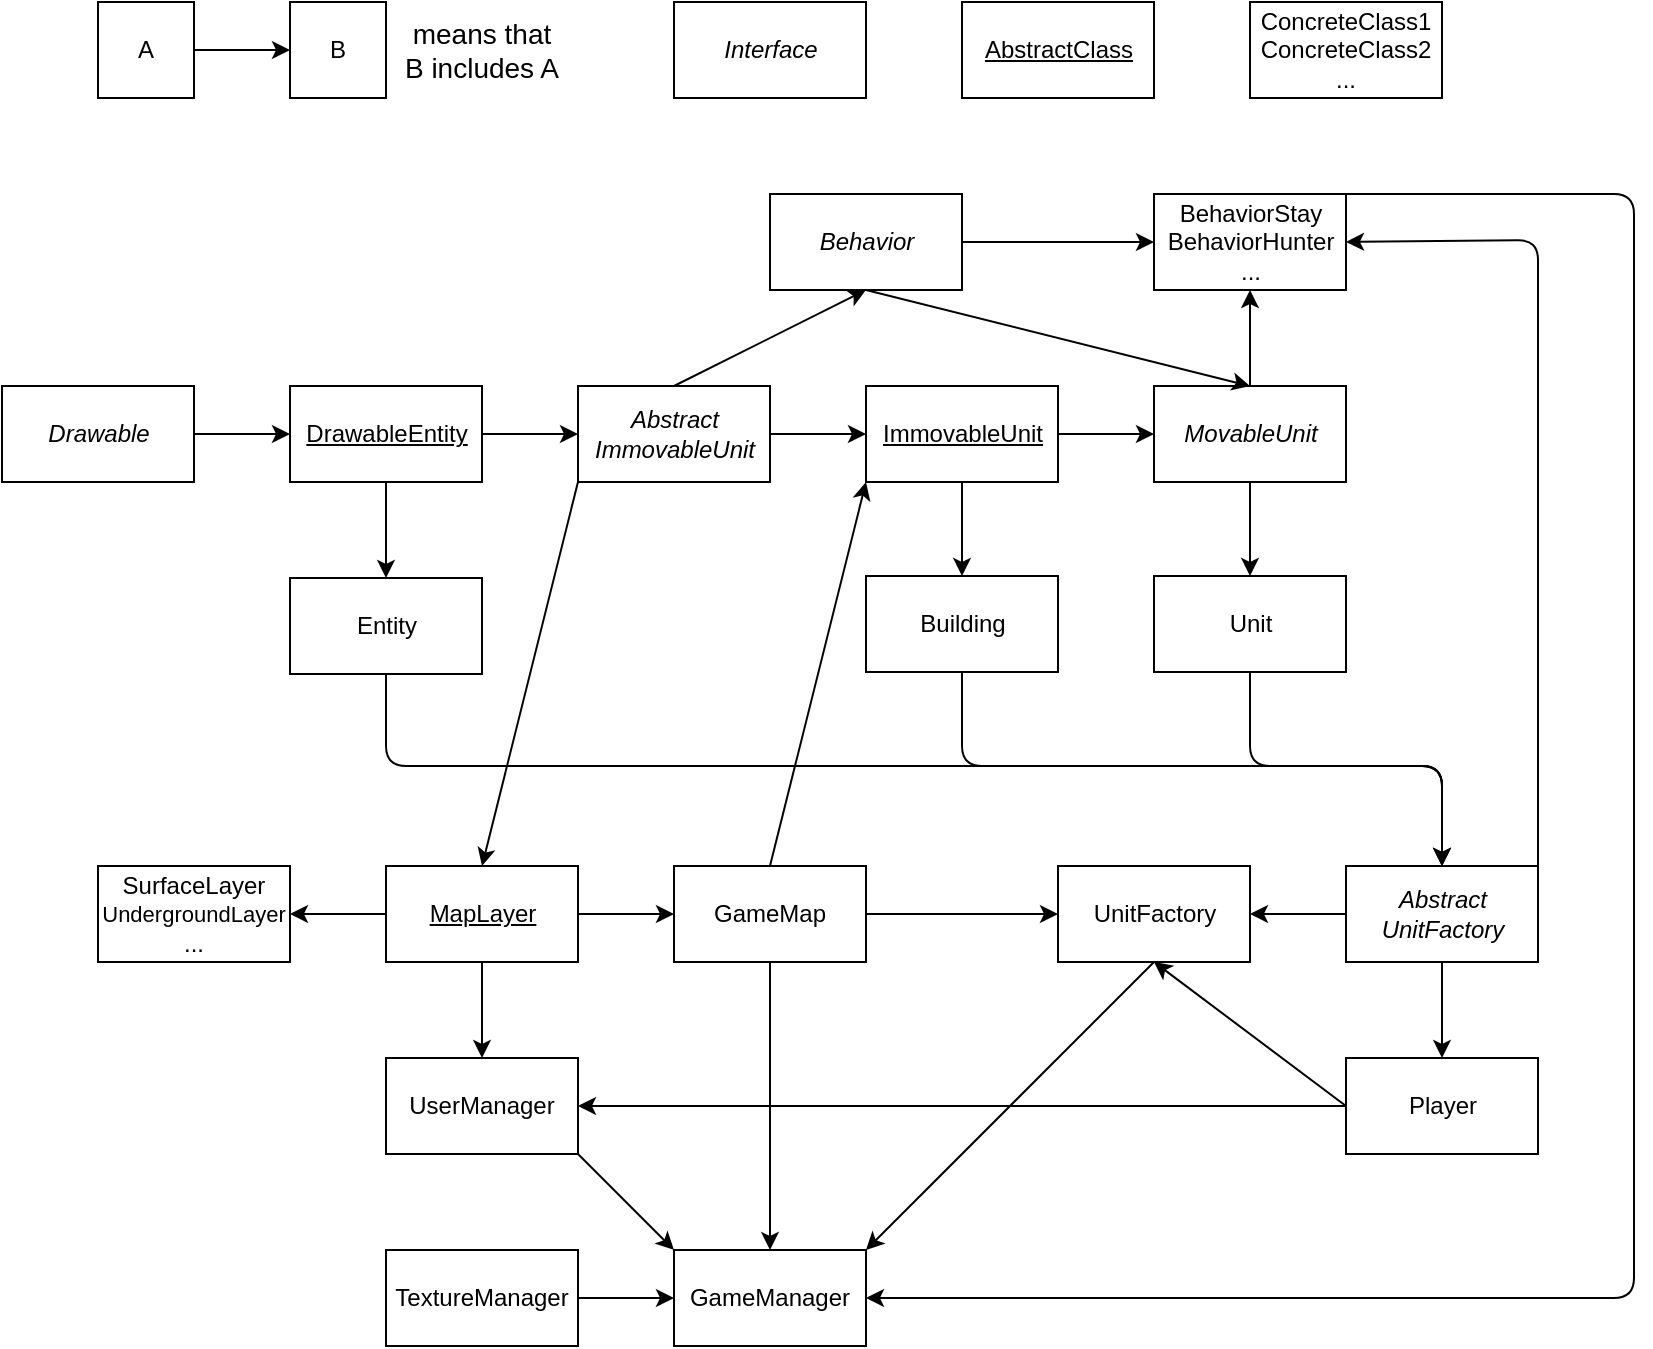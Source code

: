 <mxfile version="13.9.9" type="device"><diagram id="18duZkhzAX0Ac4GkVmNF" name="Page-1"><mxGraphModel dx="1024" dy="592" grid="1" gridSize="12" guides="1" tooltips="1" connect="1" arrows="1" fold="1" page="1" pageScale="1" pageWidth="827" pageHeight="1169" background="none" math="0" shadow="0"><root><mxCell id="0"/><mxCell id="1" parent="0"/><mxCell id="p9-PWICYN6mmFjyxCBB2-7" value="Player" style="html=1;" parent="1" vertex="1"><mxGeometry x="672" y="576" width="96" height="48" as="geometry"/></mxCell><mxCell id="p9-PWICYN6mmFjyxCBB2-9" value="&lt;u&gt;MapLayer&lt;/u&gt;" style="html=1;" parent="1" vertex="1"><mxGeometry x="192" y="480" width="96" height="48" as="geometry"/></mxCell><mxCell id="p9-PWICYN6mmFjyxCBB2-10" value="UnitFactory" style="html=1;rotation=0;" parent="1" vertex="1"><mxGeometry x="528" y="480" width="96" height="48" as="geometry"/></mxCell><mxCell id="p9-PWICYN6mmFjyxCBB2-11" value="Abstract&lt;br&gt;UnitFactory" style="html=1;fontStyle=2" parent="1" vertex="1"><mxGeometry x="672" y="480" width="96" height="48" as="geometry"/></mxCell><mxCell id="p9-PWICYN6mmFjyxCBB2-12" value="BehaviorStay&lt;br&gt;BehaviorHunter&lt;br&gt;..." style="html=1;" parent="1" vertex="1"><mxGeometry x="576" y="144" width="96" height="48" as="geometry"/></mxCell><mxCell id="p9-PWICYN6mmFjyxCBB2-13" value="&lt;i&gt;Behavior&lt;/i&gt;" style="html=1;" parent="1" vertex="1"><mxGeometry x="384" y="144" width="96" height="48" as="geometry"/></mxCell><mxCell id="p9-PWICYN6mmFjyxCBB2-14" value="Entity" style="html=1;" parent="1" vertex="1"><mxGeometry x="144" y="336" width="96" height="48" as="geometry"/></mxCell><mxCell id="p9-PWICYN6mmFjyxCBB2-15" value="Building" style="html=1;" parent="1" vertex="1"><mxGeometry x="432" y="335" width="96" height="48" as="geometry"/></mxCell><mxCell id="p9-PWICYN6mmFjyxCBB2-16" value="Unit" style="html=1;" parent="1" vertex="1"><mxGeometry x="576" y="335" width="96" height="48" as="geometry"/></mxCell><mxCell id="p9-PWICYN6mmFjyxCBB2-17" value="&lt;i&gt;MovableUnit&lt;/i&gt;" style="html=1;" parent="1" vertex="1"><mxGeometry x="576" y="240" width="96" height="48" as="geometry"/></mxCell><mxCell id="p9-PWICYN6mmFjyxCBB2-18" value="&lt;u&gt;ImmovableUnit&lt;/u&gt;" style="html=1;" parent="1" vertex="1"><mxGeometry x="432" y="240" width="96" height="48" as="geometry"/></mxCell><mxCell id="p9-PWICYN6mmFjyxCBB2-19" value="&lt;i&gt;Abstract&lt;br&gt;ImmovableUnit&lt;/i&gt;" style="html=1;" parent="1" vertex="1"><mxGeometry x="288" y="240" width="96" height="48" as="geometry"/></mxCell><mxCell id="p9-PWICYN6mmFjyxCBB2-20" value="&lt;u&gt;DrawableEntity&lt;/u&gt;" style="html=1;" parent="1" vertex="1"><mxGeometry x="144" y="240" width="96" height="48" as="geometry"/></mxCell><mxCell id="p9-PWICYN6mmFjyxCBB2-21" value="&lt;i&gt;Drawable&lt;/i&gt;" style="html=1;" parent="1" vertex="1"><mxGeometry y="240" width="96" height="48" as="geometry"/></mxCell><mxCell id="p9-PWICYN6mmFjyxCBB2-22" value="" style="endArrow=classic;html=1;exitX=1;exitY=0.5;exitDx=0;exitDy=0;entryX=0;entryY=0.5;entryDx=0;entryDy=0;" parent="1" source="p9-PWICYN6mmFjyxCBB2-21" target="p9-PWICYN6mmFjyxCBB2-20" edge="1"><mxGeometry width="50" height="50" relative="1" as="geometry"><mxPoint x="492" y="216" as="sourcePoint"/><mxPoint x="542" y="166" as="targetPoint"/></mxGeometry></mxCell><mxCell id="p9-PWICYN6mmFjyxCBB2-25" value="" style="endArrow=classic;html=1;exitX=1;exitY=0.5;exitDx=0;exitDy=0;entryX=0;entryY=0.5;entryDx=0;entryDy=0;" parent="1" source="p9-PWICYN6mmFjyxCBB2-20" target="p9-PWICYN6mmFjyxCBB2-19" edge="1"><mxGeometry width="50" height="50" relative="1" as="geometry"><mxPoint x="492" y="216" as="sourcePoint"/><mxPoint x="542" y="166" as="targetPoint"/></mxGeometry></mxCell><mxCell id="p9-PWICYN6mmFjyxCBB2-26" value="" style="endArrow=classic;html=1;exitX=1;exitY=0.5;exitDx=0;exitDy=0;entryX=0;entryY=0.5;entryDx=0;entryDy=0;" parent="1" source="p9-PWICYN6mmFjyxCBB2-19" target="p9-PWICYN6mmFjyxCBB2-18" edge="1"><mxGeometry width="50" height="50" relative="1" as="geometry"><mxPoint x="492" y="216" as="sourcePoint"/><mxPoint x="542" y="166" as="targetPoint"/></mxGeometry></mxCell><mxCell id="p9-PWICYN6mmFjyxCBB2-27" value="" style="endArrow=classic;html=1;exitX=1;exitY=0.5;exitDx=0;exitDy=0;entryX=0;entryY=0.5;entryDx=0;entryDy=0;" parent="1" source="p9-PWICYN6mmFjyxCBB2-18" target="p9-PWICYN6mmFjyxCBB2-17" edge="1"><mxGeometry width="50" height="50" relative="1" as="geometry"><mxPoint x="492" y="216" as="sourcePoint"/><mxPoint x="542" y="166" as="targetPoint"/></mxGeometry></mxCell><mxCell id="p9-PWICYN6mmFjyxCBB2-28" value="" style="endArrow=classic;html=1;exitX=0.5;exitY=1;exitDx=0;exitDy=0;entryX=0.5;entryY=0;entryDx=0;entryDy=0;" parent="1" source="p9-PWICYN6mmFjyxCBB2-17" target="p9-PWICYN6mmFjyxCBB2-16" edge="1"><mxGeometry width="50" height="50" relative="1" as="geometry"><mxPoint x="492" y="216" as="sourcePoint"/><mxPoint x="542" y="166" as="targetPoint"/></mxGeometry></mxCell><mxCell id="p9-PWICYN6mmFjyxCBB2-29" value="" style="endArrow=classic;html=1;exitX=0.5;exitY=1;exitDx=0;exitDy=0;entryX=0.5;entryY=0;entryDx=0;entryDy=0;" parent="1" source="p9-PWICYN6mmFjyxCBB2-20" target="p9-PWICYN6mmFjyxCBB2-14" edge="1"><mxGeometry width="50" height="50" relative="1" as="geometry"><mxPoint x="492" y="324" as="sourcePoint"/><mxPoint x="542" y="274" as="targetPoint"/></mxGeometry></mxCell><mxCell id="p9-PWICYN6mmFjyxCBB2-30" value="" style="endArrow=classic;html=1;exitX=0.5;exitY=1;exitDx=0;exitDy=0;entryX=0.5;entryY=0;entryDx=0;entryDy=0;" parent="1" source="p9-PWICYN6mmFjyxCBB2-18" target="p9-PWICYN6mmFjyxCBB2-15" edge="1"><mxGeometry width="50" height="50" relative="1" as="geometry"><mxPoint x="492" y="324" as="sourcePoint"/><mxPoint x="542" y="274" as="targetPoint"/></mxGeometry></mxCell><mxCell id="p9-PWICYN6mmFjyxCBB2-31" value="" style="endArrow=classic;html=1;exitX=0.5;exitY=0;exitDx=0;exitDy=0;entryX=0.5;entryY=1;entryDx=0;entryDy=0;" parent="1" source="p9-PWICYN6mmFjyxCBB2-19" target="p9-PWICYN6mmFjyxCBB2-13" edge="1"><mxGeometry width="50" height="50" relative="1" as="geometry"><mxPoint x="516" y="216" as="sourcePoint"/><mxPoint x="566" y="166" as="targetPoint"/></mxGeometry></mxCell><mxCell id="p9-PWICYN6mmFjyxCBB2-32" value="" style="endArrow=classic;html=1;exitX=1;exitY=0.5;exitDx=0;exitDy=0;entryX=0;entryY=0.5;entryDx=0;entryDy=0;" parent="1" source="p9-PWICYN6mmFjyxCBB2-13" target="p9-PWICYN6mmFjyxCBB2-12" edge="1"><mxGeometry width="50" height="50" relative="1" as="geometry"><mxPoint x="516" y="216" as="sourcePoint"/><mxPoint x="566" y="166" as="targetPoint"/></mxGeometry></mxCell><mxCell id="p9-PWICYN6mmFjyxCBB2-38" value="" style="endArrow=classic;html=1;entryX=1;entryY=0.5;entryDx=0;entryDy=0;exitX=0;exitY=0.5;exitDx=0;exitDy=0;" parent="1" source="p9-PWICYN6mmFjyxCBB2-11" target="p9-PWICYN6mmFjyxCBB2-10" edge="1"><mxGeometry width="50" height="50" relative="1" as="geometry"><mxPoint x="636" y="492" as="sourcePoint"/><mxPoint x="720" y="574" as="targetPoint"/></mxGeometry></mxCell><mxCell id="p9-PWICYN6mmFjyxCBB2-41" value="" style="endArrow=classic;html=1;exitX=0.5;exitY=0;exitDx=0;exitDy=0;entryX=0.5;entryY=1;entryDx=0;entryDy=0;" parent="1" source="p9-PWICYN6mmFjyxCBB2-17" target="p9-PWICYN6mmFjyxCBB2-12" edge="1"><mxGeometry width="50" height="50" relative="1" as="geometry"><mxPoint x="360" y="312" as="sourcePoint"/><mxPoint x="588" y="226" as="targetPoint"/></mxGeometry></mxCell><mxCell id="p9-PWICYN6mmFjyxCBB2-45" value="" style="endArrow=classic;html=1;exitX=0.5;exitY=1;exitDx=0;exitDy=0;entryX=0.5;entryY=0;entryDx=0;entryDy=0;" parent="1" source="p9-PWICYN6mmFjyxCBB2-11" target="p9-PWICYN6mmFjyxCBB2-7" edge="1"><mxGeometry width="50" height="50" relative="1" as="geometry"><mxPoint x="360" y="312" as="sourcePoint"/><mxPoint x="576" y="574" as="targetPoint"/></mxGeometry></mxCell><mxCell id="p9-PWICYN6mmFjyxCBB2-46" value="" style="endArrow=classic;html=1;exitX=0;exitY=0.5;exitDx=0;exitDy=0;entryX=0.5;entryY=1;entryDx=0;entryDy=0;" parent="1" source="p9-PWICYN6mmFjyxCBB2-7" target="p9-PWICYN6mmFjyxCBB2-10" edge="1"><mxGeometry width="50" height="50" relative="1" as="geometry"><mxPoint x="624" y="696" as="sourcePoint"/><mxPoint x="672" y="696" as="targetPoint"/></mxGeometry></mxCell><mxCell id="p9-PWICYN6mmFjyxCBB2-53" value="" style="endArrow=classic;html=1;exitX=1;exitY=0;exitDx=0;exitDy=0;entryX=1;entryY=0.5;entryDx=0;entryDy=0;" parent="1" source="p9-PWICYN6mmFjyxCBB2-11" target="p9-PWICYN6mmFjyxCBB2-12" edge="1"><mxGeometry width="50" height="50" relative="1" as="geometry"><mxPoint x="768" y="430" as="sourcePoint"/><mxPoint x="768" y="154" as="targetPoint"/><Array as="points"><mxPoint x="768" y="167"/></Array></mxGeometry></mxCell><mxCell id="p9-PWICYN6mmFjyxCBB2-54" value="" style="endArrow=classic;html=1;exitX=0.5;exitY=1;exitDx=0;exitDy=0;entryX=0.5;entryY=0;entryDx=0;entryDy=0;" parent="1" source="p9-PWICYN6mmFjyxCBB2-14" target="p9-PWICYN6mmFjyxCBB2-11" edge="1"><mxGeometry width="50" height="50" relative="1" as="geometry"><mxPoint x="360" y="408" as="sourcePoint"/><mxPoint x="410" y="358" as="targetPoint"/><Array as="points"><mxPoint x="192" y="430"/><mxPoint x="720" y="430"/></Array></mxGeometry></mxCell><mxCell id="p9-PWICYN6mmFjyxCBB2-55" value="" style="endArrow=classic;html=1;entryX=0.5;entryY=0;entryDx=0;entryDy=0;exitX=0.5;exitY=1;exitDx=0;exitDy=0;" parent="1" source="p9-PWICYN6mmFjyxCBB2-15" target="p9-PWICYN6mmFjyxCBB2-11" edge="1"><mxGeometry width="50" height="50" relative="1" as="geometry"><mxPoint x="360" y="408" as="sourcePoint"/><mxPoint x="410" y="358" as="targetPoint"/><Array as="points"><mxPoint x="480" y="430"/><mxPoint x="720" y="430"/></Array></mxGeometry></mxCell><mxCell id="p9-PWICYN6mmFjyxCBB2-56" value="" style="endArrow=classic;html=1;entryX=0.5;entryY=0;entryDx=0;entryDy=0;exitX=0.5;exitY=1;exitDx=0;exitDy=0;" parent="1" source="p9-PWICYN6mmFjyxCBB2-16" target="p9-PWICYN6mmFjyxCBB2-11" edge="1"><mxGeometry width="50" height="50" relative="1" as="geometry"><mxPoint x="360" y="408" as="sourcePoint"/><mxPoint x="410" y="358" as="targetPoint"/><Array as="points"><mxPoint x="624" y="430"/><mxPoint x="720" y="430"/></Array></mxGeometry></mxCell><mxCell id="VKDDLz9ZCkk5IbmwKJSF-1" value="A" style="rounded=0;whiteSpace=wrap;html=1;" parent="1" vertex="1"><mxGeometry x="48" y="48" width="48" height="48" as="geometry"/></mxCell><mxCell id="VKDDLz9ZCkk5IbmwKJSF-2" value="" style="endArrow=classic;html=1;exitX=1;exitY=0.5;exitDx=0;exitDy=0;" parent="1" source="VKDDLz9ZCkk5IbmwKJSF-1" target="VKDDLz9ZCkk5IbmwKJSF-3" edge="1"><mxGeometry width="50" height="50" relative="1" as="geometry"><mxPoint x="384" y="194" as="sourcePoint"/><mxPoint x="120" y="132" as="targetPoint"/></mxGeometry></mxCell><mxCell id="VKDDLz9ZCkk5IbmwKJSF-3" value="B" style="rounded=0;whiteSpace=wrap;html=1;" parent="1" vertex="1"><mxGeometry x="144" y="48" width="48" height="48" as="geometry"/></mxCell><mxCell id="VKDDLz9ZCkk5IbmwKJSF-5" value="&lt;font style=&quot;font-size: 14px&quot;&gt;means that&lt;br&gt;B includes A&lt;/font&gt;" style="text;html=1;strokeColor=none;fillColor=none;align=center;verticalAlign=middle;whiteSpace=wrap;rounded=0;" parent="1" vertex="1"><mxGeometry x="192" y="48" width="96" height="48" as="geometry"/></mxCell><mxCell id="VKDDLz9ZCkk5IbmwKJSF-7" value="&lt;i&gt;Interface&lt;/i&gt;" style="html=1;" parent="1" vertex="1"><mxGeometry x="336" y="48" width="96" height="48" as="geometry"/></mxCell><mxCell id="VKDDLz9ZCkk5IbmwKJSF-8" value="&lt;u&gt;AbstractClass&lt;/u&gt;" style="html=1;" parent="1" vertex="1"><mxGeometry x="480" y="48" width="96" height="48" as="geometry"/></mxCell><mxCell id="VKDDLz9ZCkk5IbmwKJSF-12" value="" style="endArrow=classic;html=1;entryX=0.5;entryY=0;entryDx=0;entryDy=0;exitX=0.5;exitY=1;exitDx=0;exitDy=0;" parent="1" source="p9-PWICYN6mmFjyxCBB2-13" target="p9-PWICYN6mmFjyxCBB2-17" edge="1"><mxGeometry width="50" height="50" relative="1" as="geometry"><mxPoint x="384" y="230" as="sourcePoint"/><mxPoint x="434" y="180" as="targetPoint"/></mxGeometry></mxCell><mxCell id="LZ4AC_acZwjFJ3nsFRd5-3" value="GameMap" style="rounded=0;whiteSpace=wrap;html=1;" parent="1" vertex="1"><mxGeometry x="336" y="480" width="96" height="48" as="geometry"/></mxCell><mxCell id="LZ4AC_acZwjFJ3nsFRd5-4" value="SurfaceLayer&lt;br&gt;&lt;font style=&quot;font-size: 11px&quot;&gt;UndergroundLayer&lt;/font&gt;&lt;br&gt;..." style="rounded=0;whiteSpace=wrap;html=1;" parent="1" vertex="1"><mxGeometry x="48" y="480" width="96" height="48" as="geometry"/></mxCell><mxCell id="LZ4AC_acZwjFJ3nsFRd5-5" value="ConcreteClass1&lt;br&gt;ConcreteClass2&lt;br&gt;..." style="rounded=0;whiteSpace=wrap;html=1;" parent="1" vertex="1"><mxGeometry x="624" y="48" width="96" height="48" as="geometry"/></mxCell><mxCell id="LZ4AC_acZwjFJ3nsFRd5-6" value="" style="endArrow=classic;html=1;exitX=1;exitY=0.5;exitDx=0;exitDy=0;entryX=0;entryY=0.5;entryDx=0;entryDy=0;" parent="1" source="LZ4AC_acZwjFJ3nsFRd5-3" target="p9-PWICYN6mmFjyxCBB2-10" edge="1"><mxGeometry width="50" height="50" relative="1" as="geometry"><mxPoint x="324" y="398" as="sourcePoint"/><mxPoint x="374" y="348" as="targetPoint"/></mxGeometry></mxCell><mxCell id="LZ4AC_acZwjFJ3nsFRd5-7" value="" style="endArrow=classic;html=1;exitX=1;exitY=0.5;exitDx=0;exitDy=0;entryX=0;entryY=0.5;entryDx=0;entryDy=0;" parent="1" source="p9-PWICYN6mmFjyxCBB2-9" target="LZ4AC_acZwjFJ3nsFRd5-3" edge="1"><mxGeometry width="50" height="50" relative="1" as="geometry"><mxPoint x="264" y="539" as="sourcePoint"/><mxPoint x="314" y="489" as="targetPoint"/></mxGeometry></mxCell><mxCell id="LZ4AC_acZwjFJ3nsFRd5-9" value="" style="endArrow=classic;html=1;exitX=0.5;exitY=0;exitDx=0;exitDy=0;entryX=0;entryY=1;entryDx=0;entryDy=0;" parent="1" source="LZ4AC_acZwjFJ3nsFRd5-3" target="p9-PWICYN6mmFjyxCBB2-18" edge="1"><mxGeometry width="50" height="50" relative="1" as="geometry"><mxPoint x="324" y="302" as="sourcePoint"/><mxPoint x="374" y="252" as="targetPoint"/><Array as="points"/></mxGeometry></mxCell><mxCell id="LZ4AC_acZwjFJ3nsFRd5-10" value="" style="endArrow=classic;html=1;entryX=1;entryY=0.5;entryDx=0;entryDy=0;exitX=0;exitY=0.5;exitDx=0;exitDy=0;" parent="1" source="p9-PWICYN6mmFjyxCBB2-9" target="LZ4AC_acZwjFJ3nsFRd5-4" edge="1"><mxGeometry width="50" height="50" relative="1" as="geometry"><mxPoint x="168" y="528" as="sourcePoint"/><mxPoint x="168" y="516" as="targetPoint"/></mxGeometry></mxCell><mxCell id="LZ4AC_acZwjFJ3nsFRd5-11" value="UserManager" style="rounded=0;whiteSpace=wrap;html=1;" parent="1" vertex="1"><mxGeometry x="192" y="576" width="96" height="48" as="geometry"/></mxCell><mxCell id="LZ4AC_acZwjFJ3nsFRd5-12" value="" style="endArrow=classic;html=1;exitX=0;exitY=0.5;exitDx=0;exitDy=0;entryX=1;entryY=0.5;entryDx=0;entryDy=0;" parent="1" source="p9-PWICYN6mmFjyxCBB2-7" target="LZ4AC_acZwjFJ3nsFRd5-11" edge="1"><mxGeometry width="50" height="50" relative="1" as="geometry"><mxPoint x="336" y="638" as="sourcePoint"/><mxPoint x="386" y="588" as="targetPoint"/></mxGeometry></mxCell><mxCell id="LZ4AC_acZwjFJ3nsFRd5-13" value="" style="endArrow=classic;html=1;exitX=0.5;exitY=1;exitDx=0;exitDy=0;entryX=0.5;entryY=0;entryDx=0;entryDy=0;" parent="1" source="p9-PWICYN6mmFjyxCBB2-9" target="LZ4AC_acZwjFJ3nsFRd5-11" edge="1"><mxGeometry width="50" height="50" relative="1" as="geometry"><mxPoint x="336" y="638" as="sourcePoint"/><mxPoint x="386" y="588" as="targetPoint"/></mxGeometry></mxCell><mxCell id="LZ4AC_acZwjFJ3nsFRd5-14" value="GameManager" style="rounded=0;whiteSpace=wrap;html=1;" parent="1" vertex="1"><mxGeometry x="336" y="672" width="96" height="48" as="geometry"/></mxCell><mxCell id="LZ4AC_acZwjFJ3nsFRd5-15" value="TextureManager" style="rounded=0;whiteSpace=wrap;html=1;" parent="1" vertex="1"><mxGeometry x="192" y="672" width="96" height="48" as="geometry"/></mxCell><mxCell id="LZ4AC_acZwjFJ3nsFRd5-16" value="" style="endArrow=classic;html=1;exitX=0.5;exitY=0;exitDx=0;exitDy=0;entryX=1;entryY=0.5;entryDx=0;entryDy=0;" parent="1" source="p9-PWICYN6mmFjyxCBB2-12" target="LZ4AC_acZwjFJ3nsFRd5-14" edge="1"><mxGeometry width="50" height="50" relative="1" as="geometry"><mxPoint x="528" y="338" as="sourcePoint"/><mxPoint x="578" y="288" as="targetPoint"/><Array as="points"><mxPoint x="816" y="144"/><mxPoint x="816" y="696"/></Array></mxGeometry></mxCell><mxCell id="LZ4AC_acZwjFJ3nsFRd5-18" value="" style="endArrow=classic;html=1;entryX=0;entryY=0;entryDx=0;entryDy=0;exitX=1;exitY=1;exitDx=0;exitDy=0;" parent="1" source="LZ4AC_acZwjFJ3nsFRd5-11" target="LZ4AC_acZwjFJ3nsFRd5-14" edge="1"><mxGeometry width="50" height="50" relative="1" as="geometry"><mxPoint x="600" y="554" as="sourcePoint"/><mxPoint x="650" y="504" as="targetPoint"/></mxGeometry></mxCell><mxCell id="LZ4AC_acZwjFJ3nsFRd5-19" value="" style="endArrow=classic;html=1;exitX=1;exitY=0.5;exitDx=0;exitDy=0;entryX=0;entryY=0.5;entryDx=0;entryDy=0;" parent="1" source="LZ4AC_acZwjFJ3nsFRd5-15" target="LZ4AC_acZwjFJ3nsFRd5-14" edge="1"><mxGeometry width="50" height="50" relative="1" as="geometry"><mxPoint x="252" y="650" as="sourcePoint"/><mxPoint x="302" y="600" as="targetPoint"/></mxGeometry></mxCell><mxCell id="LZ4AC_acZwjFJ3nsFRd5-20" value="" style="endArrow=classic;html=1;exitX=0.5;exitY=1;exitDx=0;exitDy=0;entryX=0.5;entryY=0;entryDx=0;entryDy=0;" parent="1" source="LZ4AC_acZwjFJ3nsFRd5-3" target="LZ4AC_acZwjFJ3nsFRd5-14" edge="1"><mxGeometry width="50" height="50" relative="1" as="geometry"><mxPoint x="360" y="578" as="sourcePoint"/><mxPoint x="410" y="528" as="targetPoint"/></mxGeometry></mxCell><mxCell id="LZ4AC_acZwjFJ3nsFRd5-21" value="" style="endArrow=classic;html=1;exitX=0.5;exitY=1;exitDx=0;exitDy=0;entryX=1;entryY=0;entryDx=0;entryDy=0;" parent="1" source="p9-PWICYN6mmFjyxCBB2-10" target="LZ4AC_acZwjFJ3nsFRd5-14" edge="1"><mxGeometry width="50" height="50" relative="1" as="geometry"><mxPoint x="360" y="530" as="sourcePoint"/><mxPoint x="410" y="480" as="targetPoint"/></mxGeometry></mxCell><mxCell id="Sb7AKbdCZX4s4_6eXwP3-1" value="" style="endArrow=classic;html=1;exitX=0;exitY=1;exitDx=0;exitDy=0;entryX=0.5;entryY=0;entryDx=0;entryDy=0;" edge="1" parent="1" source="p9-PWICYN6mmFjyxCBB2-19" target="p9-PWICYN6mmFjyxCBB2-9"><mxGeometry width="50" height="50" relative="1" as="geometry"><mxPoint x="384" y="434" as="sourcePoint"/><mxPoint x="434" y="384" as="targetPoint"/></mxGeometry></mxCell></root></mxGraphModel></diagram></mxfile>